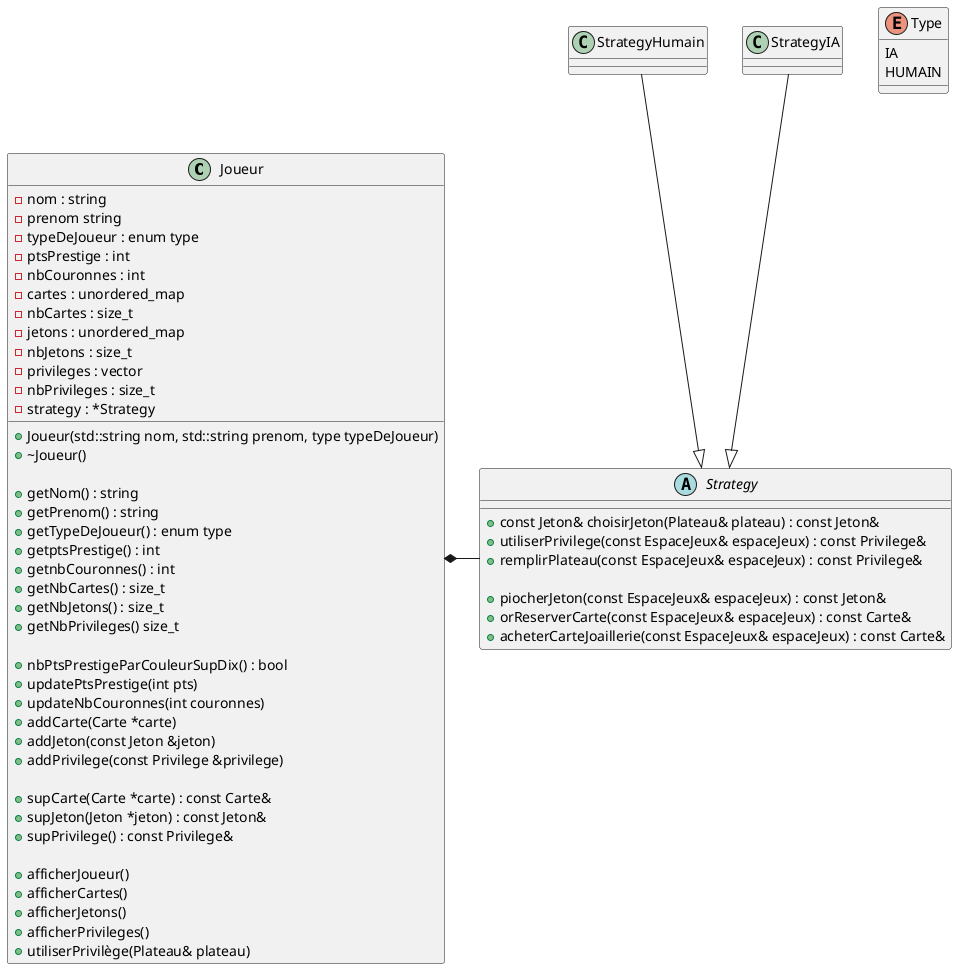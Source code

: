 @startuml
'https://plantuml.com/class-diagram

class Joueur {
    - nom : string
    - prenom string
    - typeDeJoueur : enum type
    - ptsPrestige : int
    - nbCouronnes : int
    - cartes : unordered_map
    - nbCartes : size_t
    - jetons : unordered_map
    - nbJetons : size_t
    - privileges : vector
    - nbPrivileges : size_t
    - strategy : *Strategy

    +Joueur(std::string nom, std::string prenom, type typeDeJoueur)
    +~Joueur()

    +getNom() : string
    +getPrenom() : string
    +getTypeDeJoueur() : enum type
    +getptsPrestige() : int
    +getnbCouronnes() : int
    +getNbCartes() : size_t
    +getNbJetons() : size_t
    +getNbPrivileges() size_t

    +nbPtsPrestigeParCouleurSupDix() : bool
    +updatePtsPrestige(int pts)
    +updateNbCouronnes(int couronnes)
    +addCarte(Carte *carte)
    +addJeton(const Jeton &jeton)
    +addPrivilege(const Privilege &privilege)

    +supCarte(Carte *carte) : const Carte&
    +supJeton(Jeton *jeton) : const Jeton&
    +supPrivilege() : const Privilege&

    +afficherJoueur()
    +afficherCartes()
    +afficherJetons()
    +afficherPrivileges()
    +utiliserPrivilège(Plateau& plateau)
}
abstract Strategy {
    +const Jeton& choisirJeton(Plateau& plateau) : const Jeton&
    +utiliserPrivilege(const EspaceJeux& espaceJeux) : const Privilege&
    +remplirPlateau(const EspaceJeux& espaceJeux) : const Privilege&

    +piocherJeton(const EspaceJeux& espaceJeux) : const Jeton&
    +orReserverCarte(const EspaceJeux& espaceJeux) : const Carte&
    +acheterCarteJoaillerie(const EspaceJeux& espaceJeux) : const Carte&

}

class StrategyHumain
class StrategyIA

Joueur *- Strategy


StrategyHumain --|> Strategy
StrategyIA --|> Strategy




enum Type {
IA
HUMAIN
}


@enduml